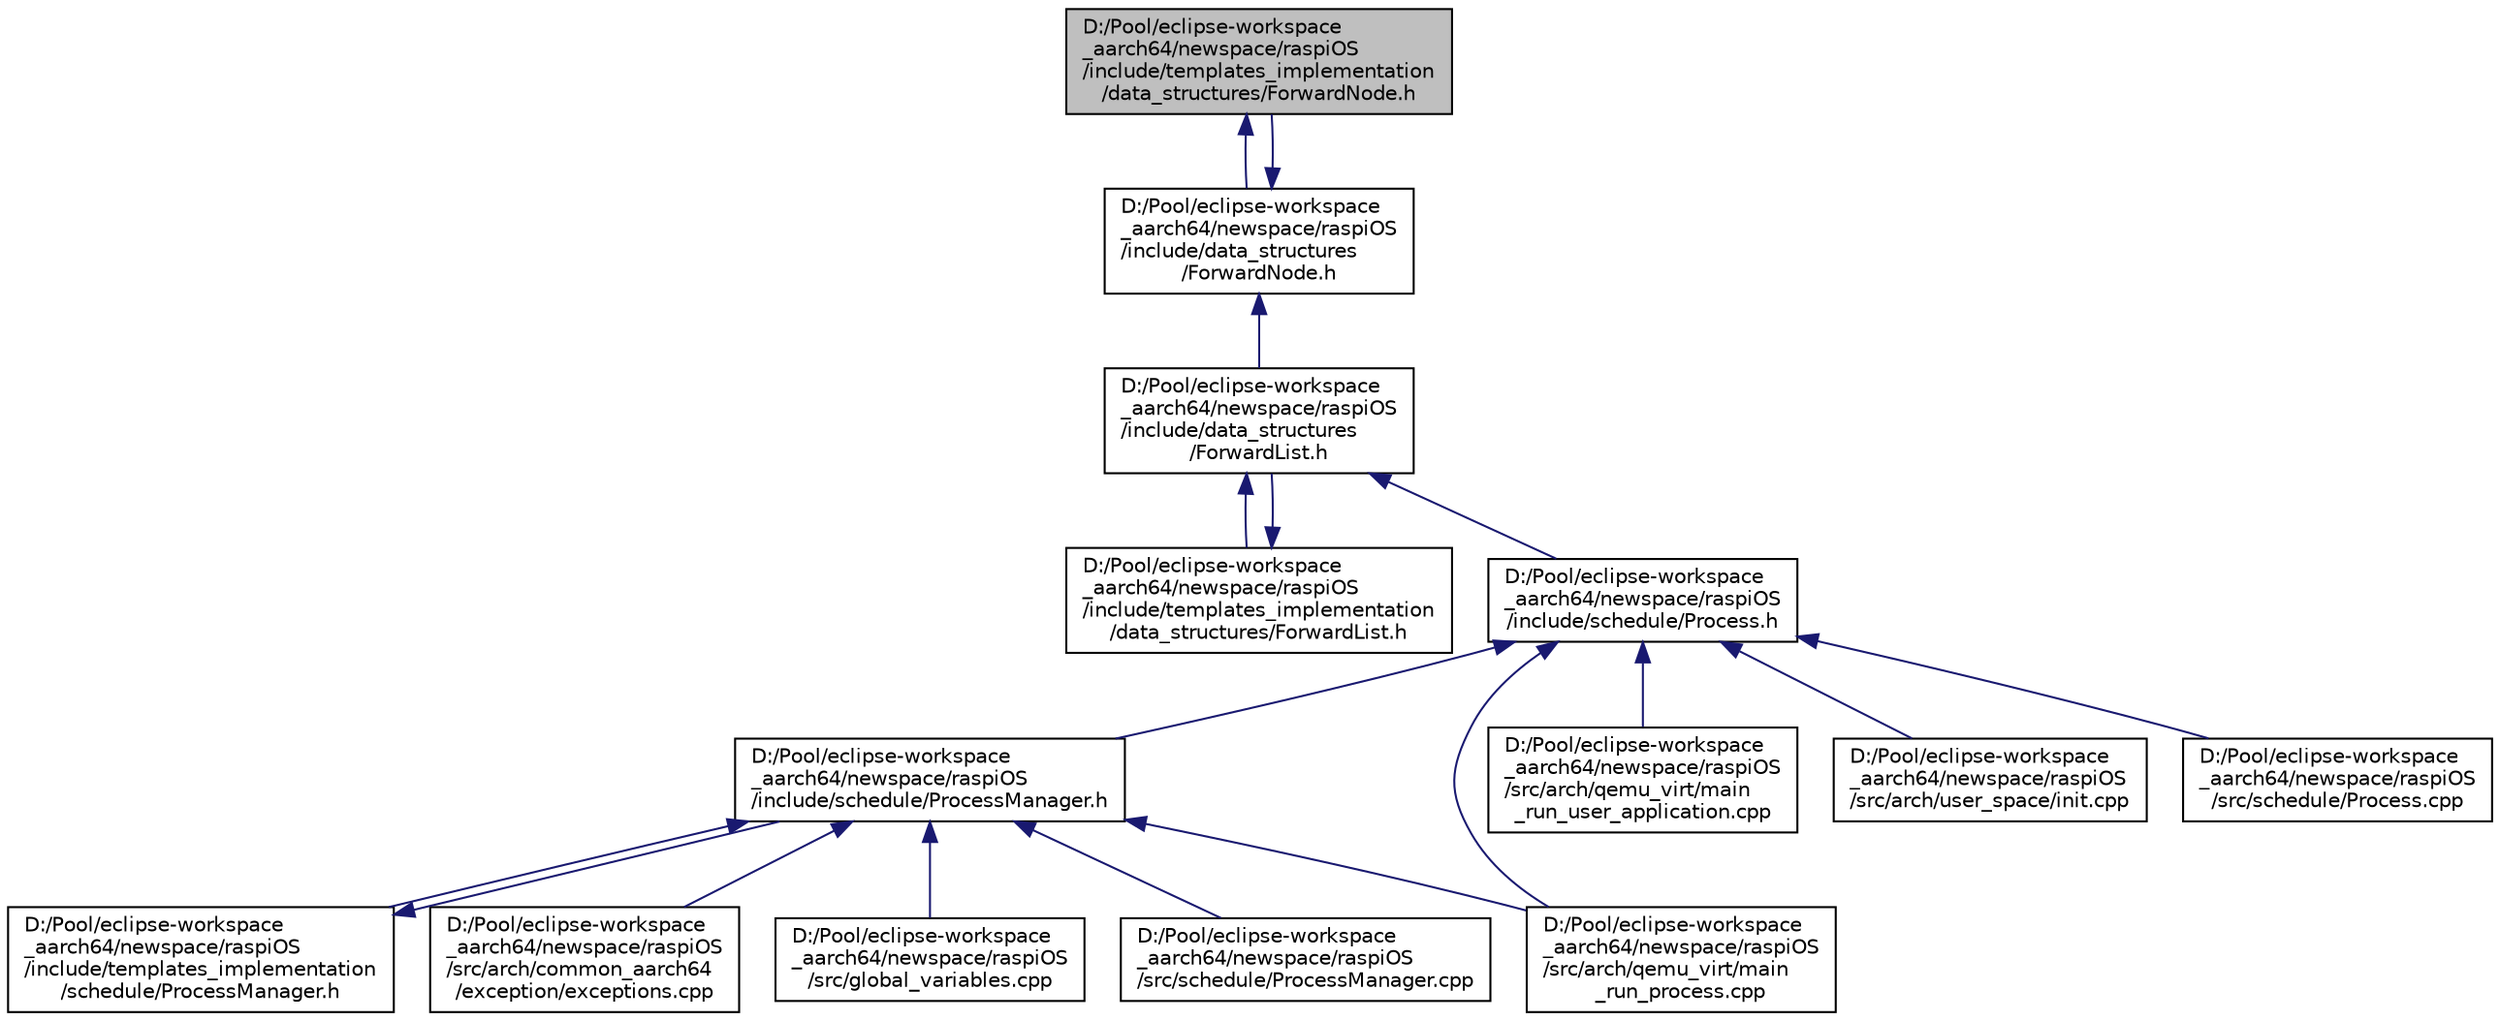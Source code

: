 digraph "D:/Pool/eclipse-workspace_aarch64/newspace/raspiOS/include/templates_implementation/data_structures/ForwardNode.h"
{
  edge [fontname="Helvetica",fontsize="10",labelfontname="Helvetica",labelfontsize="10"];
  node [fontname="Helvetica",fontsize="10",shape=record];
  Node534 [label="D:/Pool/eclipse-workspace\l_aarch64/newspace/raspiOS\l/include/templates_implementation\l/data_structures/ForwardNode.h",height=0.2,width=0.4,color="black", fillcolor="grey75", style="filled", fontcolor="black"];
  Node534 -> Node535 [dir="back",color="midnightblue",fontsize="10",style="solid",fontname="Helvetica"];
  Node535 [label="D:/Pool/eclipse-workspace\l_aarch64/newspace/raspiOS\l/include/data_structures\l/ForwardNode.h",height=0.2,width=0.4,color="black", fillcolor="white", style="filled",URL="$d7/d32/data__structures_2_forward_node_8h.html"];
  Node535 -> Node536 [dir="back",color="midnightblue",fontsize="10",style="solid",fontname="Helvetica"];
  Node536 [label="D:/Pool/eclipse-workspace\l_aarch64/newspace/raspiOS\l/include/data_structures\l/ForwardList.h",height=0.2,width=0.4,color="black", fillcolor="white", style="filled",URL="$d8/db0/data__structures_2_forward_list_8h.html"];
  Node536 -> Node537 [dir="back",color="midnightblue",fontsize="10",style="solid",fontname="Helvetica"];
  Node537 [label="D:/Pool/eclipse-workspace\l_aarch64/newspace/raspiOS\l/include/templates_implementation\l/data_structures/ForwardList.h",height=0.2,width=0.4,color="black", fillcolor="white", style="filled",URL="$d6/d60/templates__implementation_2data__structures_2_forward_list_8h.html"];
  Node537 -> Node536 [dir="back",color="midnightblue",fontsize="10",style="solid",fontname="Helvetica"];
  Node536 -> Node538 [dir="back",color="midnightblue",fontsize="10",style="solid",fontname="Helvetica"];
  Node538 [label="D:/Pool/eclipse-workspace\l_aarch64/newspace/raspiOS\l/include/schedule/Process.h",height=0.2,width=0.4,color="black", fillcolor="white", style="filled",URL="$dd/d77/_process_8h.html"];
  Node538 -> Node539 [dir="back",color="midnightblue",fontsize="10",style="solid",fontname="Helvetica"];
  Node539 [label="D:/Pool/eclipse-workspace\l_aarch64/newspace/raspiOS\l/include/schedule/ProcessManager.h",height=0.2,width=0.4,color="black", fillcolor="white", style="filled",URL="$dc/dd6/schedule_2_process_manager_8h.html"];
  Node539 -> Node540 [dir="back",color="midnightblue",fontsize="10",style="solid",fontname="Helvetica"];
  Node540 [label="D:/Pool/eclipse-workspace\l_aarch64/newspace/raspiOS\l/include/templates_implementation\l/schedule/ProcessManager.h",height=0.2,width=0.4,color="black", fillcolor="white", style="filled",URL="$d7/dff/templates__implementation_2schedule_2_process_manager_8h.html"];
  Node540 -> Node539 [dir="back",color="midnightblue",fontsize="10",style="solid",fontname="Helvetica"];
  Node539 -> Node541 [dir="back",color="midnightblue",fontsize="10",style="solid",fontname="Helvetica"];
  Node541 [label="D:/Pool/eclipse-workspace\l_aarch64/newspace/raspiOS\l/src/arch/common_aarch64\l/exception/exceptions.cpp",height=0.2,width=0.4,color="black", fillcolor="white", style="filled",URL="$dd/d12/exceptions_8cpp.html"];
  Node539 -> Node542 [dir="back",color="midnightblue",fontsize="10",style="solid",fontname="Helvetica"];
  Node542 [label="D:/Pool/eclipse-workspace\l_aarch64/newspace/raspiOS\l/src/arch/qemu_virt/main\l_run_process.cpp",height=0.2,width=0.4,color="black", fillcolor="white", style="filled",URL="$d9/d35/main__run__process_8cpp.html"];
  Node539 -> Node543 [dir="back",color="midnightblue",fontsize="10",style="solid",fontname="Helvetica"];
  Node543 [label="D:/Pool/eclipse-workspace\l_aarch64/newspace/raspiOS\l/src/global_variables.cpp",height=0.2,width=0.4,color="black", fillcolor="white", style="filled",URL="$d9/d90/global__variables_8cpp.html"];
  Node539 -> Node544 [dir="back",color="midnightblue",fontsize="10",style="solid",fontname="Helvetica"];
  Node544 [label="D:/Pool/eclipse-workspace\l_aarch64/newspace/raspiOS\l/src/schedule/ProcessManager.cpp",height=0.2,width=0.4,color="black", fillcolor="white", style="filled",URL="$d8/d3c/_process_manager_8cpp.html"];
  Node538 -> Node542 [dir="back",color="midnightblue",fontsize="10",style="solid",fontname="Helvetica"];
  Node538 -> Node545 [dir="back",color="midnightblue",fontsize="10",style="solid",fontname="Helvetica"];
  Node545 [label="D:/Pool/eclipse-workspace\l_aarch64/newspace/raspiOS\l/src/arch/qemu_virt/main\l_run_user_application.cpp",height=0.2,width=0.4,color="black", fillcolor="white", style="filled",URL="$d3/d50/main__run__user__application_8cpp.html"];
  Node538 -> Node546 [dir="back",color="midnightblue",fontsize="10",style="solid",fontname="Helvetica"];
  Node546 [label="D:/Pool/eclipse-workspace\l_aarch64/newspace/raspiOS\l/src/arch/user_space/init.cpp",height=0.2,width=0.4,color="black", fillcolor="white", style="filled",URL="$d0/dc9/init_8cpp.html"];
  Node538 -> Node547 [dir="back",color="midnightblue",fontsize="10",style="solid",fontname="Helvetica"];
  Node547 [label="D:/Pool/eclipse-workspace\l_aarch64/newspace/raspiOS\l/src/schedule/Process.cpp",height=0.2,width=0.4,color="black", fillcolor="white", style="filled",URL="$dd/d2b/_process_8cpp.html"];
  Node535 -> Node534 [dir="back",color="midnightblue",fontsize="10",style="solid",fontname="Helvetica"];
}
